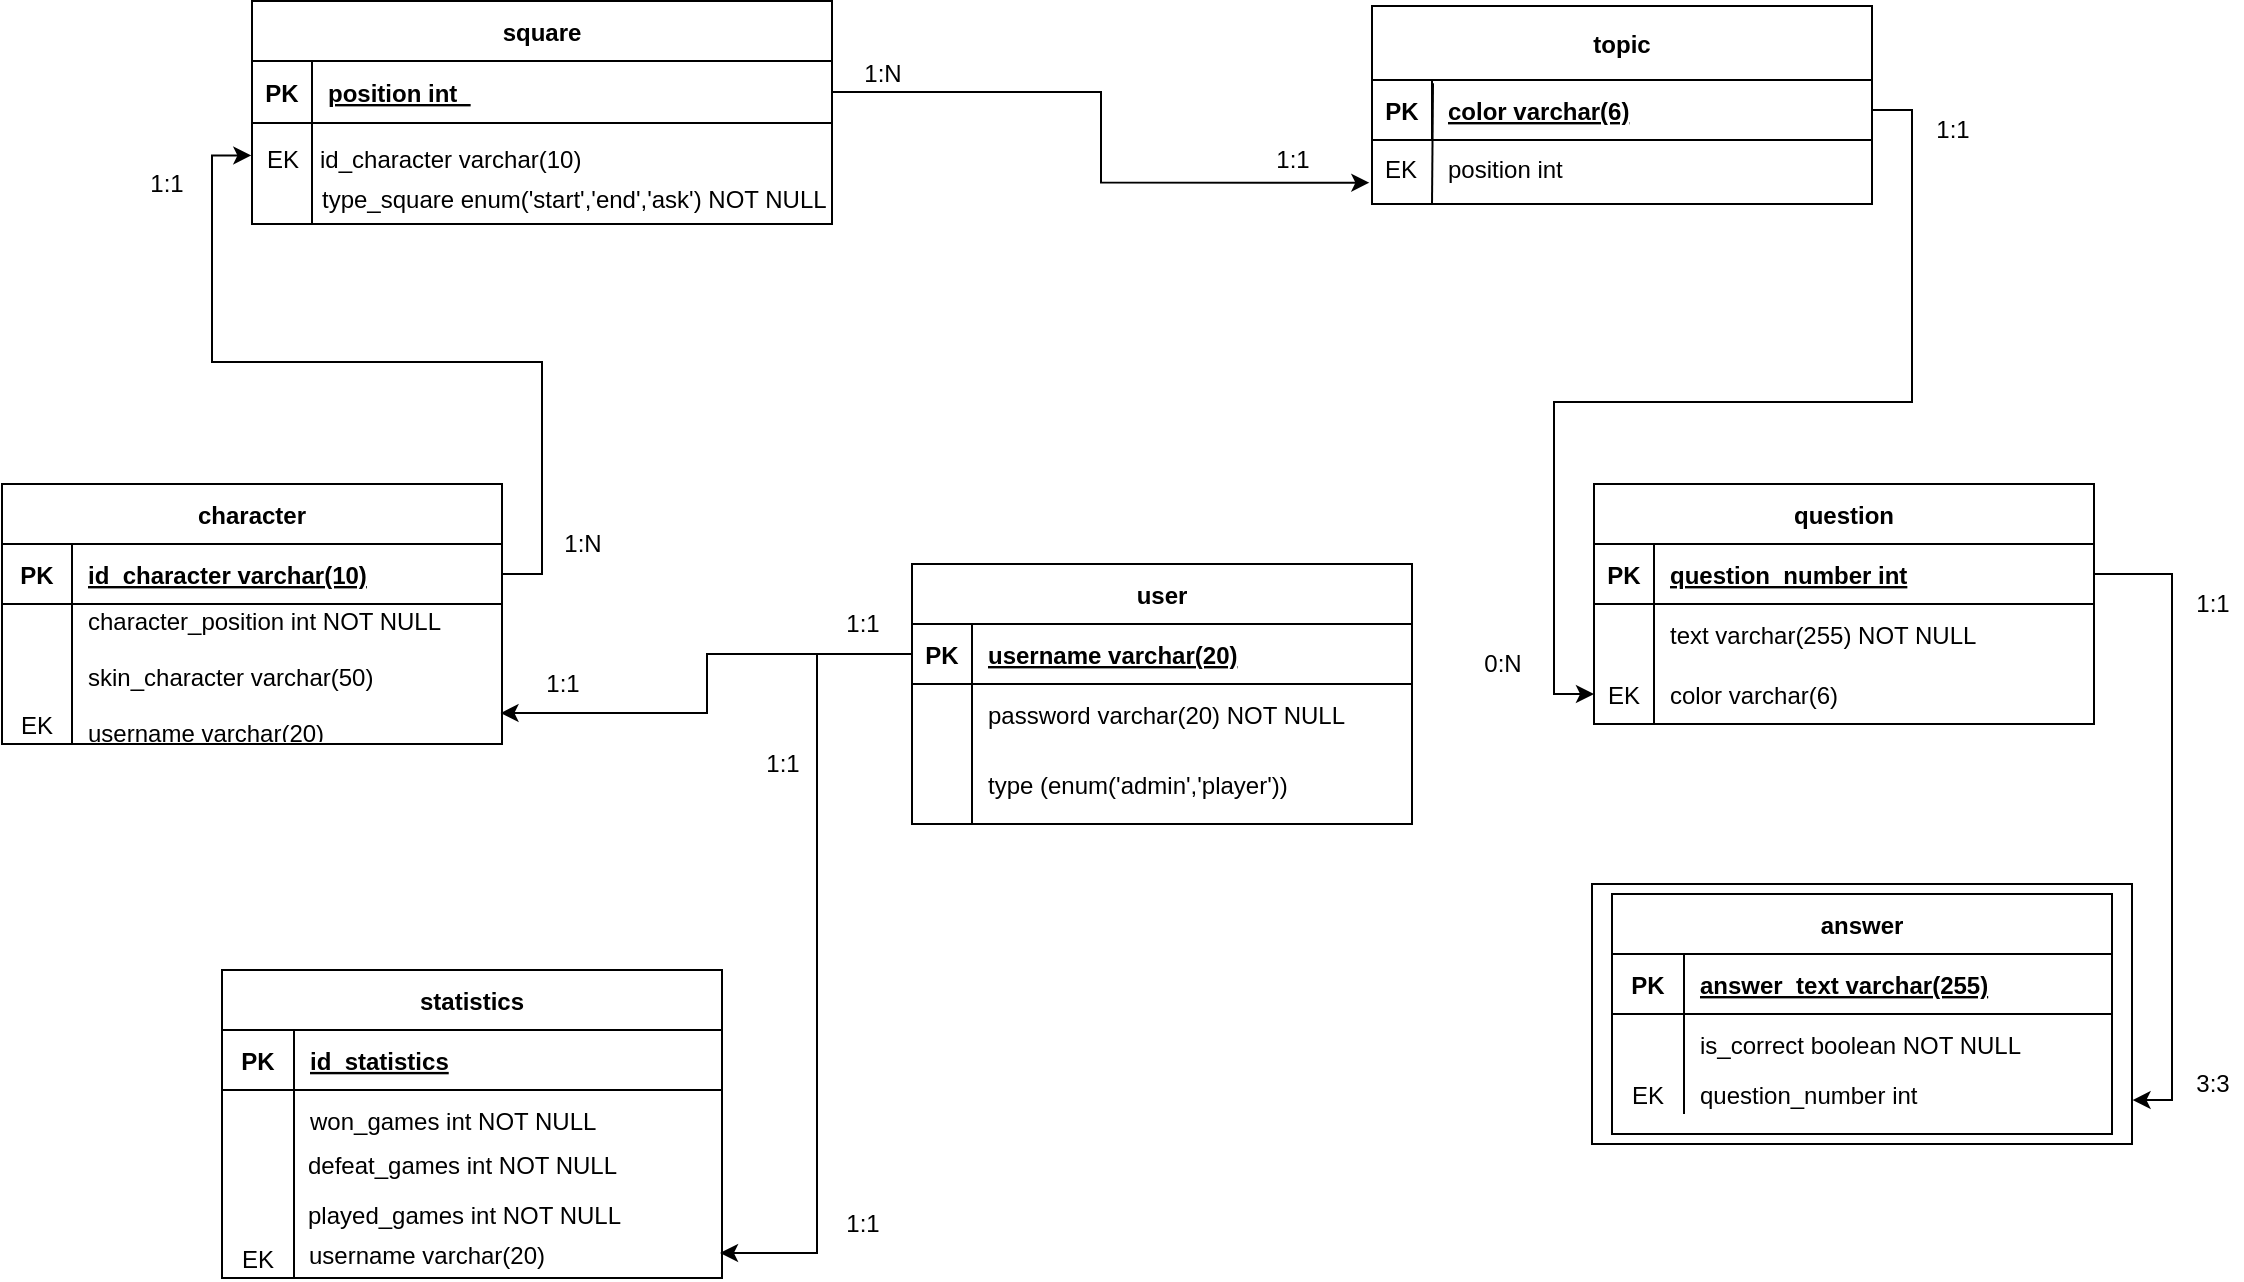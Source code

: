 <mxfile version="20.0.0" type="device"><diagram id="C5RBs43oDa-KdzZeNtuy" name="Page-1"><mxGraphModel dx="-111" dy="-766" grid="1" gridSize="10" guides="1" tooltips="1" connect="1" arrows="1" fold="1" page="1" pageScale="1" pageWidth="827" pageHeight="1169" math="0" shadow="0"><root><mxCell id="WIyWlLk6GJQsqaUBKTNV-0"/><mxCell id="WIyWlLk6GJQsqaUBKTNV-1" parent="WIyWlLk6GJQsqaUBKTNV-0"/><mxCell id="tnLqQcbstTUEc0kvrvYG-2" value="topic" style="shape=table;startSize=37;container=1;collapsible=1;childLayout=tableLayout;fixedRows=1;rowLines=0;fontStyle=1;align=center;resizeLast=1;" parent="WIyWlLk6GJQsqaUBKTNV-1" vertex="1"><mxGeometry x="1590" y="1251" width="250" height="99" as="geometry"><mxRectangle x="1545" y="1251" width="60" height="30" as="alternateBounds"/></mxGeometry></mxCell><mxCell id="tnLqQcbstTUEc0kvrvYG-3" value="" style="shape=partialRectangle;collapsible=0;dropTarget=0;pointerEvents=0;fillColor=none;points=[[0,0.5],[1,0.5]];portConstraint=eastwest;top=0;left=0;right=0;bottom=1;" parent="tnLqQcbstTUEc0kvrvYG-2" vertex="1"><mxGeometry y="37" width="250" height="30" as="geometry"/></mxCell><mxCell id="tnLqQcbstTUEc0kvrvYG-4" value="PK" style="shape=partialRectangle;overflow=hidden;connectable=0;fillColor=none;top=0;left=0;bottom=0;right=0;fontStyle=1;" parent="tnLqQcbstTUEc0kvrvYG-3" vertex="1"><mxGeometry width="30" height="30" as="geometry"><mxRectangle width="30" height="30" as="alternateBounds"/></mxGeometry></mxCell><mxCell id="tnLqQcbstTUEc0kvrvYG-5" value="color varchar(6)" style="shape=partialRectangle;overflow=hidden;connectable=0;fillColor=none;top=0;left=0;bottom=0;right=0;align=left;spacingLeft=6;fontStyle=5;" parent="tnLqQcbstTUEc0kvrvYG-3" vertex="1"><mxGeometry x="30" width="220" height="30" as="geometry"><mxRectangle width="220" height="30" as="alternateBounds"/></mxGeometry></mxCell><mxCell id="tnLqQcbstTUEc0kvrvYG-7" value="square" style="shape=table;startSize=30;container=1;collapsible=1;childLayout=tableLayout;fixedRows=1;rowLines=0;fontStyle=1;align=center;resizeLast=1;" parent="WIyWlLk6GJQsqaUBKTNV-1" vertex="1"><mxGeometry x="1030" y="1248.5" width="290" height="111.5" as="geometry"><mxRectangle x="-30" y="130" width="70" height="30" as="alternateBounds"/></mxGeometry></mxCell><mxCell id="tnLqQcbstTUEc0kvrvYG-8" value="" style="shape=partialRectangle;collapsible=0;dropTarget=0;pointerEvents=0;fillColor=none;points=[[0,0.5],[1,0.5]];portConstraint=eastwest;top=0;left=0;right=0;bottom=1;" parent="tnLqQcbstTUEc0kvrvYG-7" vertex="1"><mxGeometry y="30" width="290" height="31" as="geometry"/></mxCell><mxCell id="tnLqQcbstTUEc0kvrvYG-9" value="PK" style="shape=partialRectangle;overflow=hidden;connectable=0;fillColor=none;top=0;left=0;bottom=0;right=0;fontStyle=1;" parent="tnLqQcbstTUEc0kvrvYG-8" vertex="1"><mxGeometry width="30" height="31" as="geometry"><mxRectangle width="30" height="31" as="alternateBounds"/></mxGeometry></mxCell><mxCell id="tnLqQcbstTUEc0kvrvYG-10" value="position int  " style="shape=partialRectangle;overflow=hidden;connectable=0;fillColor=none;top=0;left=0;bottom=0;right=0;align=left;spacingLeft=6;fontStyle=5;" parent="tnLqQcbstTUEc0kvrvYG-8" vertex="1"><mxGeometry x="30" width="260" height="31" as="geometry"><mxRectangle width="260" height="31" as="alternateBounds"/></mxGeometry></mxCell><mxCell id="tnLqQcbstTUEc0kvrvYG-21" value="character" style="shape=table;startSize=30;container=1;collapsible=1;childLayout=tableLayout;fixedRows=1;rowLines=0;fontStyle=1;align=center;resizeLast=1;" parent="WIyWlLk6GJQsqaUBKTNV-1" vertex="1"><mxGeometry x="905" y="1490" width="250" height="130" as="geometry"><mxRectangle x="-131" y="420" width="81" height="30" as="alternateBounds"/></mxGeometry></mxCell><mxCell id="tnLqQcbstTUEc0kvrvYG-22" value="" style="shape=partialRectangle;collapsible=0;dropTarget=0;pointerEvents=0;fillColor=none;points=[[0,0.5],[1,0.5]];portConstraint=eastwest;top=0;left=0;right=0;bottom=1;" parent="tnLqQcbstTUEc0kvrvYG-21" vertex="1"><mxGeometry y="30" width="250" height="30" as="geometry"/></mxCell><mxCell id="tnLqQcbstTUEc0kvrvYG-23" value="PK" style="shape=partialRectangle;overflow=hidden;connectable=0;fillColor=none;top=0;left=0;bottom=0;right=0;fontStyle=1;" parent="tnLqQcbstTUEc0kvrvYG-22" vertex="1"><mxGeometry width="35" height="30" as="geometry"><mxRectangle width="35" height="30" as="alternateBounds"/></mxGeometry></mxCell><mxCell id="tnLqQcbstTUEc0kvrvYG-24" value="id_character varchar(10)" style="shape=partialRectangle;overflow=hidden;connectable=0;fillColor=none;top=0;left=0;bottom=0;right=0;align=left;spacingLeft=6;fontStyle=5;" parent="tnLqQcbstTUEc0kvrvYG-22" vertex="1"><mxGeometry x="35" width="215" height="30" as="geometry"><mxRectangle width="215" height="30" as="alternateBounds"/></mxGeometry></mxCell><mxCell id="tnLqQcbstTUEc0kvrvYG-25" value="" style="shape=partialRectangle;collapsible=0;dropTarget=0;pointerEvents=0;fillColor=none;points=[[0,0.5],[1,0.5]];portConstraint=eastwest;top=0;left=0;right=0;bottom=0;verticalAlign=middle;" parent="tnLqQcbstTUEc0kvrvYG-21" vertex="1"><mxGeometry y="60" width="250" height="70" as="geometry"/></mxCell><mxCell id="tnLqQcbstTUEc0kvrvYG-26" value="EK" style="shape=partialRectangle;overflow=hidden;connectable=0;fillColor=none;top=0;left=0;bottom=0;right=0;verticalAlign=bottom;" parent="tnLqQcbstTUEc0kvrvYG-25" vertex="1"><mxGeometry width="35" height="70" as="geometry"><mxRectangle width="35" height="70" as="alternateBounds"/></mxGeometry></mxCell><mxCell id="tnLqQcbstTUEc0kvrvYG-27" value="character_position int NOT NULL&#10;&#10;skin_character varchar(50)&#10;&#10;username varchar(20)" style="shape=partialRectangle;overflow=hidden;connectable=0;fillColor=none;top=0;left=0;bottom=0;right=0;align=left;spacingLeft=6;" parent="tnLqQcbstTUEc0kvrvYG-25" vertex="1"><mxGeometry x="35" width="215" height="70" as="geometry"><mxRectangle width="215" height="70" as="alternateBounds"/></mxGeometry></mxCell><mxCell id="tnLqQcbstTUEc0kvrvYG-130" style="edgeStyle=orthogonalEdgeStyle;rounded=0;orthogonalLoop=1;jettySize=auto;html=1;exitX=0;exitY=0.5;exitDx=0;exitDy=0;entryX=0.996;entryY=0.805;entryDx=0;entryDy=0;entryPerimeter=0;" parent="WIyWlLk6GJQsqaUBKTNV-1" source="tnLqQcbstTUEc0kvrvYG-30" target="tnLqQcbstTUEc0kvrvYG-112" edge="1"><mxGeometry relative="1" as="geometry"/></mxCell><mxCell id="tnLqQcbstTUEc0kvrvYG-29" value="user" style="shape=table;startSize=30;container=1;collapsible=1;childLayout=tableLayout;fixedRows=1;rowLines=0;fontStyle=1;align=center;resizeLast=1;" parent="WIyWlLk6GJQsqaUBKTNV-1" vertex="1"><mxGeometry x="1360" y="1530" width="250" height="130" as="geometry"><mxRectangle x="114" y="610" width="80" height="30" as="alternateBounds"/></mxGeometry></mxCell><mxCell id="tnLqQcbstTUEc0kvrvYG-30" value="" style="shape=partialRectangle;collapsible=0;dropTarget=0;pointerEvents=0;fillColor=none;points=[[0,0.5],[1,0.5]];portConstraint=eastwest;top=0;left=0;right=0;bottom=1;" parent="tnLqQcbstTUEc0kvrvYG-29" vertex="1"><mxGeometry y="30" width="250" height="30" as="geometry"/></mxCell><mxCell id="tnLqQcbstTUEc0kvrvYG-31" value="PK" style="shape=partialRectangle;overflow=hidden;connectable=0;fillColor=none;top=0;left=0;bottom=0;right=0;fontStyle=1;" parent="tnLqQcbstTUEc0kvrvYG-30" vertex="1"><mxGeometry width="30" height="30" as="geometry"><mxRectangle width="30" height="30" as="alternateBounds"/></mxGeometry></mxCell><mxCell id="tnLqQcbstTUEc0kvrvYG-32" value="username varchar(20)" style="shape=partialRectangle;overflow=hidden;connectable=0;fillColor=none;top=0;left=0;bottom=0;right=0;align=left;spacingLeft=6;fontStyle=5;" parent="tnLqQcbstTUEc0kvrvYG-30" vertex="1"><mxGeometry x="30" width="220" height="30" as="geometry"><mxRectangle width="220" height="30" as="alternateBounds"/></mxGeometry></mxCell><mxCell id="tnLqQcbstTUEc0kvrvYG-33" value="" style="shape=partialRectangle;collapsible=0;dropTarget=0;pointerEvents=0;fillColor=none;points=[[0,0.5],[1,0.5]];portConstraint=eastwest;top=0;left=0;right=0;bottom=0;" parent="tnLqQcbstTUEc0kvrvYG-29" vertex="1"><mxGeometry y="60" width="250" height="30" as="geometry"/></mxCell><mxCell id="tnLqQcbstTUEc0kvrvYG-34" value="" style="shape=partialRectangle;overflow=hidden;connectable=0;fillColor=none;top=0;left=0;bottom=0;right=0;" parent="tnLqQcbstTUEc0kvrvYG-33" vertex="1"><mxGeometry width="30" height="30" as="geometry"><mxRectangle width="30" height="30" as="alternateBounds"/></mxGeometry></mxCell><mxCell id="tnLqQcbstTUEc0kvrvYG-35" value="password varchar(20) NOT NULL" style="shape=partialRectangle;overflow=hidden;connectable=0;fillColor=none;top=0;left=0;bottom=0;right=0;align=left;spacingLeft=6;" parent="tnLqQcbstTUEc0kvrvYG-33" vertex="1"><mxGeometry x="30" width="220" height="30" as="geometry"><mxRectangle width="220" height="30" as="alternateBounds"/></mxGeometry></mxCell><mxCell id="tnLqQcbstTUEc0kvrvYG-36" value="" style="shape=partialRectangle;collapsible=0;dropTarget=0;pointerEvents=0;fillColor=none;points=[[0,0.5],[1,0.5]];portConstraint=eastwest;top=0;left=0;right=0;bottom=0;" parent="tnLqQcbstTUEc0kvrvYG-29" vertex="1"><mxGeometry y="90" width="250" height="40" as="geometry"/></mxCell><mxCell id="tnLqQcbstTUEc0kvrvYG-37" value="" style="shape=partialRectangle;overflow=hidden;connectable=0;fillColor=none;top=0;left=0;bottom=0;right=0;" parent="tnLqQcbstTUEc0kvrvYG-36" vertex="1"><mxGeometry width="30" height="40" as="geometry"><mxRectangle width="30" height="40" as="alternateBounds"/></mxGeometry></mxCell><mxCell id="tnLqQcbstTUEc0kvrvYG-38" value="type (enum('admin','player'))" style="shape=partialRectangle;overflow=hidden;connectable=0;fillColor=none;top=0;left=0;bottom=0;right=0;align=left;spacingLeft=6;" parent="tnLqQcbstTUEc0kvrvYG-36" vertex="1"><mxGeometry x="30" width="220" height="40" as="geometry"><mxRectangle width="220" height="40" as="alternateBounds"/></mxGeometry></mxCell><mxCell id="tnLqQcbstTUEc0kvrvYG-40" value="question" style="shape=table;startSize=30;container=1;collapsible=1;childLayout=tableLayout;fixedRows=1;rowLines=0;fontStyle=1;align=center;resizeLast=1;" parent="WIyWlLk6GJQsqaUBKTNV-1" vertex="1"><mxGeometry x="1701" y="1490" width="250" height="120" as="geometry"><mxRectangle x="670" y="430" width="80" height="30" as="alternateBounds"/></mxGeometry></mxCell><mxCell id="tnLqQcbstTUEc0kvrvYG-41" value="" style="shape=partialRectangle;collapsible=0;dropTarget=0;pointerEvents=0;fillColor=none;points=[[0,0.5],[1,0.5]];portConstraint=eastwest;top=0;left=0;right=0;bottom=1;" parent="tnLqQcbstTUEc0kvrvYG-40" vertex="1"><mxGeometry y="30" width="250" height="30" as="geometry"/></mxCell><mxCell id="tnLqQcbstTUEc0kvrvYG-42" value="PK" style="shape=partialRectangle;overflow=hidden;connectable=0;fillColor=none;top=0;left=0;bottom=0;right=0;fontStyle=1;" parent="tnLqQcbstTUEc0kvrvYG-41" vertex="1"><mxGeometry width="30" height="30" as="geometry"><mxRectangle width="30" height="30" as="alternateBounds"/></mxGeometry></mxCell><mxCell id="tnLqQcbstTUEc0kvrvYG-43" value="question_number int" style="shape=partialRectangle;overflow=hidden;connectable=0;fillColor=none;top=0;left=0;bottom=0;right=0;align=left;spacingLeft=6;fontStyle=5;" parent="tnLqQcbstTUEc0kvrvYG-41" vertex="1"><mxGeometry x="30" width="220" height="30" as="geometry"><mxRectangle width="220" height="30" as="alternateBounds"/></mxGeometry></mxCell><mxCell id="tnLqQcbstTUEc0kvrvYG-44" value="" style="shape=partialRectangle;collapsible=0;dropTarget=0;pointerEvents=0;fillColor=none;points=[[0,0.5],[1,0.5]];portConstraint=eastwest;top=0;left=0;right=0;bottom=0;" parent="tnLqQcbstTUEc0kvrvYG-40" vertex="1"><mxGeometry y="60" width="250" height="30" as="geometry"/></mxCell><mxCell id="tnLqQcbstTUEc0kvrvYG-45" value="" style="shape=partialRectangle;overflow=hidden;connectable=0;fillColor=none;top=0;left=0;bottom=0;right=0;" parent="tnLqQcbstTUEc0kvrvYG-44" vertex="1"><mxGeometry width="30" height="30" as="geometry"><mxRectangle width="30" height="30" as="alternateBounds"/></mxGeometry></mxCell><mxCell id="tnLqQcbstTUEc0kvrvYG-46" value="text varchar(255) NOT NULL" style="shape=partialRectangle;overflow=hidden;connectable=0;fillColor=none;top=0;left=0;bottom=0;right=0;align=left;spacingLeft=6;" parent="tnLqQcbstTUEc0kvrvYG-44" vertex="1"><mxGeometry x="30" width="220" height="30" as="geometry"><mxRectangle width="220" height="30" as="alternateBounds"/></mxGeometry></mxCell><mxCell id="tnLqQcbstTUEc0kvrvYG-47" value="" style="shape=partialRectangle;collapsible=0;dropTarget=0;pointerEvents=0;fillColor=none;points=[[0,0.5],[1,0.5]];portConstraint=eastwest;top=0;left=0;right=0;bottom=0;" parent="tnLqQcbstTUEc0kvrvYG-40" vertex="1"><mxGeometry y="90" width="250" height="30" as="geometry"/></mxCell><mxCell id="tnLqQcbstTUEc0kvrvYG-48" value="EK" style="shape=partialRectangle;overflow=hidden;connectable=0;fillColor=none;top=0;left=0;bottom=0;right=0;" parent="tnLqQcbstTUEc0kvrvYG-47" vertex="1"><mxGeometry width="30" height="30" as="geometry"><mxRectangle width="30" height="30" as="alternateBounds"/></mxGeometry></mxCell><mxCell id="tnLqQcbstTUEc0kvrvYG-49" value="color varchar(6)" style="shape=partialRectangle;overflow=hidden;connectable=0;fillColor=none;top=0;left=0;bottom=0;right=0;align=left;spacingLeft=6;" parent="tnLqQcbstTUEc0kvrvYG-47" vertex="1"><mxGeometry x="30" width="220" height="30" as="geometry"><mxRectangle width="220" height="30" as="alternateBounds"/></mxGeometry></mxCell><mxCell id="tnLqQcbstTUEc0kvrvYG-50" value="" style="group" parent="WIyWlLk6GJQsqaUBKTNV-1" vertex="1" connectable="0"><mxGeometry x="1700" y="1690" width="270" height="135" as="geometry"/></mxCell><mxCell id="tnLqQcbstTUEc0kvrvYG-51" value="" style="whiteSpace=wrap;html=1;align=center;rounded=0;labelBorderColor=none;fontFamily=Helvetica;fontSize=12;fontColor=default;startSize=30;strokeColor=default;strokeWidth=1;fillColor=default;gradientColor=none;" parent="tnLqQcbstTUEc0kvrvYG-50" vertex="1"><mxGeometry width="270" height="130" as="geometry"/></mxCell><mxCell id="tnLqQcbstTUEc0kvrvYG-52" value="answer" style="shape=table;startSize=30;container=1;collapsible=1;childLayout=tableLayout;fixedRows=1;rowLines=0;fontStyle=1;align=center;resizeLast=1;" parent="tnLqQcbstTUEc0kvrvYG-50" vertex="1"><mxGeometry x="10" y="5" width="250" height="120" as="geometry"><mxRectangle x="10" y="5" width="80" height="30" as="alternateBounds"/></mxGeometry></mxCell><mxCell id="tnLqQcbstTUEc0kvrvYG-53" value="" style="shape=partialRectangle;collapsible=0;dropTarget=0;pointerEvents=0;fillColor=none;points=[[0,0.5],[1,0.5]];portConstraint=eastwest;top=0;left=0;right=0;bottom=1;" parent="tnLqQcbstTUEc0kvrvYG-52" vertex="1"><mxGeometry y="30" width="250" height="30" as="geometry"/></mxCell><mxCell id="tnLqQcbstTUEc0kvrvYG-54" value="PK" style="shape=partialRectangle;overflow=hidden;connectable=0;fillColor=none;top=0;left=0;bottom=0;right=0;fontStyle=1;" parent="tnLqQcbstTUEc0kvrvYG-53" vertex="1"><mxGeometry width="36" height="30" as="geometry"><mxRectangle width="36" height="30" as="alternateBounds"/></mxGeometry></mxCell><mxCell id="tnLqQcbstTUEc0kvrvYG-55" value="answer_text varchar(255)" style="shape=partialRectangle;overflow=hidden;connectable=0;fillColor=none;top=0;left=0;bottom=0;right=0;align=left;spacingLeft=6;fontStyle=5;" parent="tnLqQcbstTUEc0kvrvYG-53" vertex="1"><mxGeometry x="36" width="214" height="30" as="geometry"><mxRectangle width="214" height="30" as="alternateBounds"/></mxGeometry></mxCell><mxCell id="tnLqQcbstTUEc0kvrvYG-56" value="" style="shape=partialRectangle;collapsible=0;dropTarget=0;pointerEvents=0;fillColor=none;points=[[0,0.5],[1,0.5]];portConstraint=eastwest;top=0;left=0;right=0;bottom=0;" parent="tnLqQcbstTUEc0kvrvYG-52" vertex="1"><mxGeometry y="60" width="250" height="30" as="geometry"/></mxCell><mxCell id="tnLqQcbstTUEc0kvrvYG-57" value="" style="shape=partialRectangle;overflow=hidden;connectable=0;fillColor=none;top=0;left=0;bottom=0;right=0;" parent="tnLqQcbstTUEc0kvrvYG-56" vertex="1"><mxGeometry width="36" height="30" as="geometry"><mxRectangle width="36" height="30" as="alternateBounds"/></mxGeometry></mxCell><mxCell id="tnLqQcbstTUEc0kvrvYG-58" value="is_correct boolean NOT NULL" style="shape=partialRectangle;overflow=hidden;connectable=0;fillColor=none;top=0;left=0;bottom=0;right=0;align=left;spacingLeft=6;" parent="tnLqQcbstTUEc0kvrvYG-56" vertex="1"><mxGeometry x="36" width="214" height="30" as="geometry"><mxRectangle width="214" height="30" as="alternateBounds"/></mxGeometry></mxCell><mxCell id="tnLqQcbstTUEc0kvrvYG-59" value="" style="shape=partialRectangle;collapsible=0;dropTarget=0;pointerEvents=0;fillColor=none;points=[[0,0.5],[1,0.5]];portConstraint=eastwest;top=0;left=0;right=0;bottom=0;" parent="tnLqQcbstTUEc0kvrvYG-52" vertex="1"><mxGeometry y="90" width="250" height="20" as="geometry"/></mxCell><mxCell id="tnLqQcbstTUEc0kvrvYG-60" value="EK" style="shape=partialRectangle;overflow=hidden;connectable=0;fillColor=none;top=0;left=0;bottom=0;right=0;" parent="tnLqQcbstTUEc0kvrvYG-59" vertex="1"><mxGeometry width="36" height="20" as="geometry"><mxRectangle width="36" height="20" as="alternateBounds"/></mxGeometry></mxCell><mxCell id="tnLqQcbstTUEc0kvrvYG-61" value="question_number int" style="shape=partialRectangle;overflow=hidden;connectable=0;fillColor=none;top=0;left=0;bottom=0;right=0;align=left;spacingLeft=6;" parent="tnLqQcbstTUEc0kvrvYG-59" vertex="1"><mxGeometry x="36" width="214" height="20" as="geometry"><mxRectangle width="214" height="20" as="alternateBounds"/></mxGeometry></mxCell><mxCell id="tnLqQcbstTUEc0kvrvYG-105" value="statistics" style="shape=table;startSize=30;container=1;collapsible=1;childLayout=tableLayout;fixedRows=1;rowLines=0;fontStyle=1;align=center;resizeLast=1;" parent="WIyWlLk6GJQsqaUBKTNV-1" vertex="1"><mxGeometry x="1015" y="1732.96" width="250" height="154.07" as="geometry"><mxRectangle x="10" y="5.926" width="80" height="30" as="alternateBounds"/></mxGeometry></mxCell><mxCell id="tnLqQcbstTUEc0kvrvYG-106" value="" style="shape=partialRectangle;collapsible=0;dropTarget=0;pointerEvents=0;fillColor=none;points=[[0,0.5],[1,0.5]];portConstraint=eastwest;top=0;left=0;right=0;bottom=1;" parent="tnLqQcbstTUEc0kvrvYG-105" vertex="1"><mxGeometry y="30" width="250" height="30" as="geometry"/></mxCell><mxCell id="tnLqQcbstTUEc0kvrvYG-107" value="PK" style="shape=partialRectangle;overflow=hidden;connectable=0;fillColor=none;top=0;left=0;bottom=0;right=0;fontStyle=1;" parent="tnLqQcbstTUEc0kvrvYG-106" vertex="1"><mxGeometry width="36" height="30" as="geometry"><mxRectangle width="36" height="30" as="alternateBounds"/></mxGeometry></mxCell><mxCell id="tnLqQcbstTUEc0kvrvYG-108" value="id_statistics" style="shape=partialRectangle;overflow=hidden;connectable=0;fillColor=none;top=0;left=0;bottom=0;right=0;align=left;spacingLeft=6;fontStyle=5;" parent="tnLqQcbstTUEc0kvrvYG-106" vertex="1"><mxGeometry x="36" width="214" height="30" as="geometry"><mxRectangle width="214" height="30" as="alternateBounds"/></mxGeometry></mxCell><mxCell id="tnLqQcbstTUEc0kvrvYG-109" value="" style="shape=partialRectangle;collapsible=0;dropTarget=0;pointerEvents=0;fillColor=none;points=[[0,0.5],[1,0.5]];portConstraint=eastwest;top=0;left=0;right=0;bottom=0;" parent="tnLqQcbstTUEc0kvrvYG-105" vertex="1"><mxGeometry y="60" width="250" height="30" as="geometry"/></mxCell><mxCell id="tnLqQcbstTUEc0kvrvYG-110" value="" style="shape=partialRectangle;overflow=hidden;connectable=0;fillColor=none;top=0;left=0;bottom=0;right=0;" parent="tnLqQcbstTUEc0kvrvYG-109" vertex="1"><mxGeometry width="36" height="30" as="geometry"><mxRectangle width="36" height="30" as="alternateBounds"/></mxGeometry></mxCell><mxCell id="tnLqQcbstTUEc0kvrvYG-111" value="won_games int NOT NULL" style="shape=partialRectangle;overflow=hidden;connectable=0;fillColor=none;top=0;left=0;bottom=0;right=0;align=left;spacingLeft=6;" parent="tnLqQcbstTUEc0kvrvYG-109" vertex="1"><mxGeometry x="36" width="214" height="30" as="geometry"><mxRectangle width="214" height="30" as="alternateBounds"/></mxGeometry></mxCell><mxCell id="tnLqQcbstTUEc0kvrvYG-112" value="" style="shape=partialRectangle;collapsible=0;dropTarget=0;pointerEvents=0;fillColor=none;points=[[0,0.5],[1,0.5]];portConstraint=eastwest;top=0;left=0;right=0;bottom=0;" parent="tnLqQcbstTUEc0kvrvYG-105" vertex="1"><mxGeometry y="90" width="250" height="64" as="geometry"/></mxCell><mxCell id="tnLqQcbstTUEc0kvrvYG-113" value="EK" style="shape=partialRectangle;overflow=hidden;connectable=0;fillColor=none;top=0;left=0;bottom=0;right=0;verticalAlign=bottom;" parent="tnLqQcbstTUEc0kvrvYG-112" vertex="1"><mxGeometry width="36" height="64" as="geometry"><mxRectangle width="36" height="64" as="alternateBounds"/></mxGeometry></mxCell><mxCell id="tnLqQcbstTUEc0kvrvYG-114" value="" style="shape=partialRectangle;overflow=hidden;connectable=0;fillColor=none;top=0;left=0;bottom=0;right=0;align=left;spacingLeft=6;" parent="tnLqQcbstTUEc0kvrvYG-112" vertex="1"><mxGeometry x="36" width="214" height="64" as="geometry"><mxRectangle width="214" height="64" as="alternateBounds"/></mxGeometry></mxCell><mxCell id="tnLqQcbstTUEc0kvrvYG-115" value="defeat_games int NOT NULL" style="shape=partialRectangle;overflow=hidden;connectable=0;fillColor=none;top=0;left=0;bottom=0;right=0;align=left;spacingLeft=6;" parent="WIyWlLk6GJQsqaUBKTNV-1" vertex="1"><mxGeometry x="1050" y="1815" width="220" height="30" as="geometry"><mxRectangle width="220" height="30" as="alternateBounds"/></mxGeometry></mxCell><mxCell id="tnLqQcbstTUEc0kvrvYG-116" value="played_games int NOT NULL" style="shape=partialRectangle;overflow=hidden;connectable=0;fillColor=none;top=0;left=0;bottom=0;right=0;align=left;spacingLeft=6;" parent="WIyWlLk6GJQsqaUBKTNV-1" vertex="1"><mxGeometry x="1050" y="1840" width="220" height="30" as="geometry"><mxRectangle width="220" height="30" as="alternateBounds"/></mxGeometry></mxCell><mxCell id="tnLqQcbstTUEc0kvrvYG-126" value="username varchar(20)" style="text;html=1;align=center;verticalAlign=middle;resizable=0;points=[];autosize=1;strokeColor=none;fillColor=none;" parent="WIyWlLk6GJQsqaUBKTNV-1" vertex="1"><mxGeometry x="1052" y="1866" width="130" height="20" as="geometry"/></mxCell><mxCell id="tnLqQcbstTUEc0kvrvYG-131" value="1:1" style="text;html=1;align=center;verticalAlign=middle;resizable=0;points=[];autosize=1;strokeColor=none;fillColor=none;" parent="WIyWlLk6GJQsqaUBKTNV-1" vertex="1"><mxGeometry x="1320" y="1850" width="30" height="20" as="geometry"/></mxCell><mxCell id="tnLqQcbstTUEc0kvrvYG-134" value="1:1" style="text;html=1;align=center;verticalAlign=middle;resizable=0;points=[];autosize=1;strokeColor=none;fillColor=none;" parent="WIyWlLk6GJQsqaUBKTNV-1" vertex="1"><mxGeometry x="1280" y="1620" width="30" height="20" as="geometry"/></mxCell><mxCell id="tnLqQcbstTUEc0kvrvYG-135" value="1:1" style="text;html=1;align=center;verticalAlign=middle;resizable=0;points=[];autosize=1;strokeColor=none;fillColor=none;" parent="WIyWlLk6GJQsqaUBKTNV-1" vertex="1"><mxGeometry x="1170" y="1580" width="30" height="20" as="geometry"/></mxCell><mxCell id="tnLqQcbstTUEc0kvrvYG-136" value="" style="endArrow=none;html=1;rounded=0;" parent="WIyWlLk6GJQsqaUBKTNV-1" edge="1"><mxGeometry width="50" height="50" relative="1" as="geometry"><mxPoint x="1060" y="1360" as="sourcePoint"/><mxPoint x="1060" y="1280" as="targetPoint"/></mxGeometry></mxCell><mxCell id="tnLqQcbstTUEc0kvrvYG-137" value="EK" style="text;html=1;align=center;verticalAlign=middle;resizable=0;points=[];autosize=1;strokeColor=none;fillColor=none;" parent="WIyWlLk6GJQsqaUBKTNV-1" vertex="1"><mxGeometry x="1030" y="1318" width="30" height="20" as="geometry"/></mxCell><mxCell id="tnLqQcbstTUEc0kvrvYG-138" value="id_character varchar(10)" style="text;html=1;align=left;verticalAlign=middle;resizable=0;points=[];autosize=1;strokeColor=none;fillColor=none;" parent="WIyWlLk6GJQsqaUBKTNV-1" vertex="1"><mxGeometry x="1062" y="1318" width="150" height="20" as="geometry"/></mxCell><mxCell id="tnLqQcbstTUEc0kvrvYG-140" style="edgeStyle=orthogonalEdgeStyle;rounded=0;orthogonalLoop=1;jettySize=auto;html=1;entryX=-0.011;entryY=0.386;entryDx=0;entryDy=0;entryPerimeter=0;" parent="WIyWlLk6GJQsqaUBKTNV-1" source="tnLqQcbstTUEc0kvrvYG-22" target="tnLqQcbstTUEc0kvrvYG-137" edge="1"><mxGeometry relative="1" as="geometry"/></mxCell><mxCell id="tnLqQcbstTUEc0kvrvYG-148" value="&lt;div style=&quot;&quot;&gt;&lt;span style=&quot;background-color: initial;&quot;&gt;type_square enum('start','end','ask') NOT NULL&lt;/span&gt;&lt;/div&gt;" style="text;html=1;align=left;verticalAlign=middle;resizable=0;points=[];autosize=1;strokeColor=none;fillColor=none;rotation=0;" parent="WIyWlLk6GJQsqaUBKTNV-1" vertex="1"><mxGeometry x="1063" y="1338" width="270" height="20" as="geometry"/></mxCell><mxCell id="tnLqQcbstTUEc0kvrvYG-149" value="position int" style="text;html=1;align=left;verticalAlign=middle;resizable=0;points=[];autosize=1;strokeColor=none;fillColor=none;" parent="WIyWlLk6GJQsqaUBKTNV-1" vertex="1"><mxGeometry x="1626" y="1323" width="70" height="20" as="geometry"/></mxCell><mxCell id="tnLqQcbstTUEc0kvrvYG-150" value="" style="endArrow=none;html=1;rounded=0;entryX=0.122;entryY=0.054;entryDx=0;entryDy=0;entryPerimeter=0;" parent="WIyWlLk6GJQsqaUBKTNV-1" target="tnLqQcbstTUEc0kvrvYG-3" edge="1"><mxGeometry width="50" height="50" relative="1" as="geometry"><mxPoint x="1620" y="1350" as="sourcePoint"/><mxPoint x="1500" y="1310" as="targetPoint"/></mxGeometry></mxCell><mxCell id="tnLqQcbstTUEc0kvrvYG-151" value="EK" style="text;html=1;align=center;verticalAlign=middle;resizable=0;points=[];autosize=1;strokeColor=none;fillColor=none;" parent="WIyWlLk6GJQsqaUBKTNV-1" vertex="1"><mxGeometry x="1589" y="1323" width="30" height="20" as="geometry"/></mxCell><mxCell id="tnLqQcbstTUEc0kvrvYG-152" style="edgeStyle=orthogonalEdgeStyle;rounded=0;orthogonalLoop=1;jettySize=auto;html=1;entryX=-0.011;entryY=0.817;entryDx=0;entryDy=0;entryPerimeter=0;" parent="WIyWlLk6GJQsqaUBKTNV-1" source="tnLqQcbstTUEc0kvrvYG-8" target="tnLqQcbstTUEc0kvrvYG-151" edge="1"><mxGeometry relative="1" as="geometry"/></mxCell><mxCell id="tnLqQcbstTUEc0kvrvYG-153" value="1:1" style="text;html=1;align=center;verticalAlign=middle;resizable=0;points=[];autosize=1;strokeColor=none;fillColor=none;" parent="WIyWlLk6GJQsqaUBKTNV-1" vertex="1"><mxGeometry x="1535" y="1318" width="30" height="20" as="geometry"/></mxCell><mxCell id="tnLqQcbstTUEc0kvrvYG-154" value="1:N" style="text;html=1;align=center;verticalAlign=middle;resizable=0;points=[];autosize=1;strokeColor=none;fillColor=none;" parent="WIyWlLk6GJQsqaUBKTNV-1" vertex="1"><mxGeometry x="1330" y="1275" width="30" height="20" as="geometry"/></mxCell><mxCell id="tnLqQcbstTUEc0kvrvYG-156" value="1:1" style="text;html=1;align=center;verticalAlign=middle;resizable=0;points=[];autosize=1;strokeColor=none;fillColor=none;" parent="WIyWlLk6GJQsqaUBKTNV-1" vertex="1"><mxGeometry x="972" y="1330" width="30" height="20" as="geometry"/></mxCell><mxCell id="tnLqQcbstTUEc0kvrvYG-157" value="1:N" style="text;html=1;align=center;verticalAlign=middle;resizable=0;points=[];autosize=1;strokeColor=none;fillColor=none;" parent="WIyWlLk6GJQsqaUBKTNV-1" vertex="1"><mxGeometry x="1180" y="1510" width="30" height="20" as="geometry"/></mxCell><mxCell id="tnLqQcbstTUEc0kvrvYG-158" style="edgeStyle=orthogonalEdgeStyle;rounded=0;orthogonalLoop=1;jettySize=auto;html=1;entryX=0;entryY=0.5;entryDx=0;entryDy=0;" parent="WIyWlLk6GJQsqaUBKTNV-1" source="tnLqQcbstTUEc0kvrvYG-3" target="tnLqQcbstTUEc0kvrvYG-47" edge="1"><mxGeometry relative="1" as="geometry"/></mxCell><mxCell id="tnLqQcbstTUEc0kvrvYG-159" value="0:N" style="text;html=1;align=center;verticalAlign=middle;resizable=0;points=[];autosize=1;strokeColor=none;fillColor=none;" parent="WIyWlLk6GJQsqaUBKTNV-1" vertex="1"><mxGeometry x="1640" y="1570" width="30" height="20" as="geometry"/></mxCell><mxCell id="tnLqQcbstTUEc0kvrvYG-160" value="1:1" style="text;html=1;align=center;verticalAlign=middle;resizable=0;points=[];autosize=1;strokeColor=none;fillColor=none;" parent="WIyWlLk6GJQsqaUBKTNV-1" vertex="1"><mxGeometry x="1865" y="1303" width="30" height="20" as="geometry"/></mxCell><mxCell id="tnLqQcbstTUEc0kvrvYG-164" style="edgeStyle=orthogonalEdgeStyle;rounded=0;orthogonalLoop=1;jettySize=auto;html=1;entryX=1.001;entryY=0.831;entryDx=0;entryDy=0;entryPerimeter=0;" parent="WIyWlLk6GJQsqaUBKTNV-1" source="tnLqQcbstTUEc0kvrvYG-41" target="tnLqQcbstTUEc0kvrvYG-51" edge="1"><mxGeometry relative="1" as="geometry"/></mxCell><mxCell id="tnLqQcbstTUEc0kvrvYG-165" value="1:1" style="text;html=1;align=center;verticalAlign=middle;resizable=0;points=[];autosize=1;strokeColor=none;fillColor=none;" parent="WIyWlLk6GJQsqaUBKTNV-1" vertex="1"><mxGeometry x="1995" y="1540" width="30" height="20" as="geometry"/></mxCell><mxCell id="tnLqQcbstTUEc0kvrvYG-166" value="3:3" style="text;html=1;align=center;verticalAlign=middle;resizable=0;points=[];autosize=1;strokeColor=none;fillColor=none;" parent="WIyWlLk6GJQsqaUBKTNV-1" vertex="1"><mxGeometry x="1995" y="1780" width="30" height="20" as="geometry"/></mxCell><mxCell id="tnLqQcbstTUEc0kvrvYG-167" style="edgeStyle=orthogonalEdgeStyle;rounded=0;orthogonalLoop=1;jettySize=auto;html=1;entryX=0.997;entryY=0.779;entryDx=0;entryDy=0;entryPerimeter=0;" parent="WIyWlLk6GJQsqaUBKTNV-1" source="tnLqQcbstTUEc0kvrvYG-30" target="tnLqQcbstTUEc0kvrvYG-25" edge="1"><mxGeometry relative="1" as="geometry"/></mxCell><mxCell id="tnLqQcbstTUEc0kvrvYG-168" value="1:1" style="text;html=1;align=center;verticalAlign=middle;resizable=0;points=[];autosize=1;strokeColor=none;fillColor=none;" parent="WIyWlLk6GJQsqaUBKTNV-1" vertex="1"><mxGeometry x="1320" y="1550" width="30" height="20" as="geometry"/></mxCell></root></mxGraphModel></diagram></mxfile>